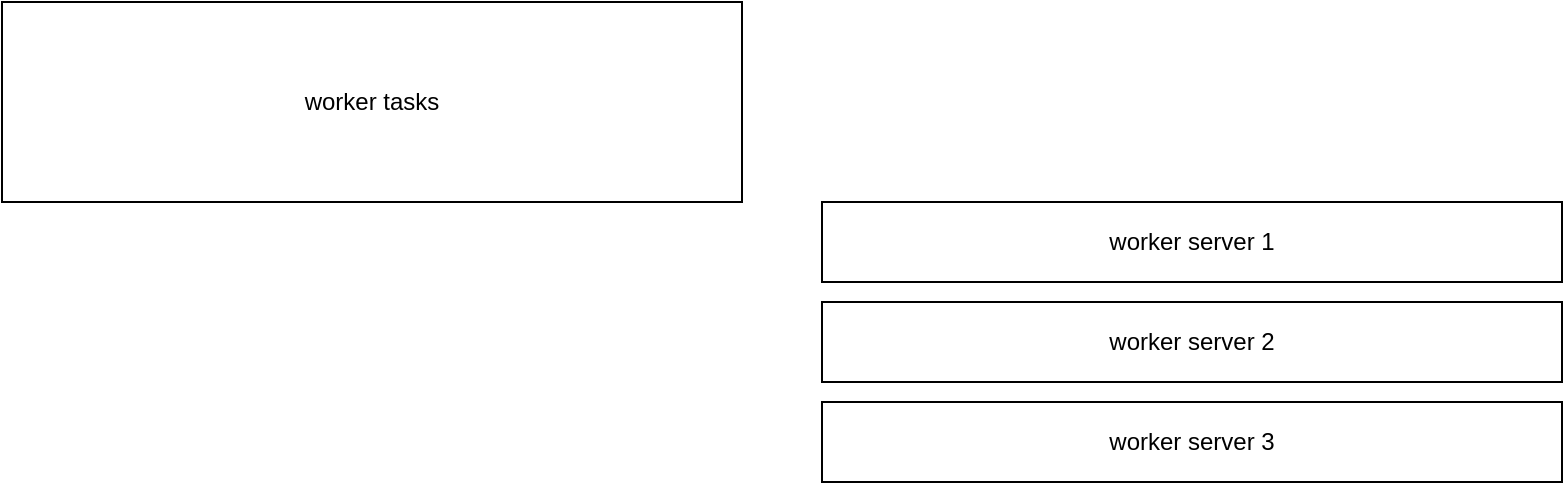 <mxfile>
    <diagram id="tHThHePHGIlE4SITZzfG" name="Page-1">
        <mxGraphModel dx="1075" dy="349" grid="1" gridSize="10" guides="1" tooltips="1" connect="1" arrows="1" fold="1" page="1" pageScale="1" pageWidth="827" pageHeight="1169" math="0" shadow="0">
            <root>
                <mxCell id="0"/>
                <mxCell id="1" parent="0"/>
                <mxCell id="2" value="worker tasks" style="rounded=0;whiteSpace=wrap;html=1;" vertex="1" parent="1">
                    <mxGeometry x="30" y="40" width="370" height="100" as="geometry"/>
                </mxCell>
                <mxCell id="4" value="worker server 1" style="rounded=0;whiteSpace=wrap;html=1;" vertex="1" parent="1">
                    <mxGeometry x="440" y="140" width="370" height="40" as="geometry"/>
                </mxCell>
                <mxCell id="5" value="worker server 2" style="rounded=0;whiteSpace=wrap;html=1;" vertex="1" parent="1">
                    <mxGeometry x="440" y="190" width="370" height="40" as="geometry"/>
                </mxCell>
                <mxCell id="6" value="worker server 3" style="rounded=0;whiteSpace=wrap;html=1;" vertex="1" parent="1">
                    <mxGeometry x="440" y="240" width="370" height="40" as="geometry"/>
                </mxCell>
            </root>
        </mxGraphModel>
    </diagram>
</mxfile>